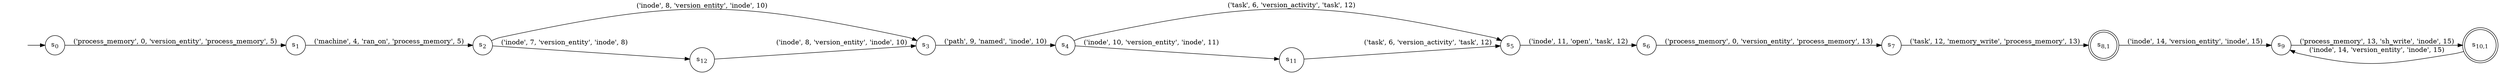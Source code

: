 digraph DFA {
    rankdir = LR;
    I [style = invis];
    I -> S0;
    S0 [label = <s<sub>0</sub>>, shape = circle];
    S1 [label = <s<sub>1</sub>>, shape = circle];
    S2 [label = <s<sub>2</sub>>, shape = circle];
    S3 [label = <s<sub>3</sub>>, shape = circle];
    S4 [label = <s<sub>4</sub>>, shape = circle];
    S5 [label = <s<sub>5</sub>>, shape = circle];
    S6 [label = <s<sub>6</sub>>, shape = circle];
    S7 [label = <s<sub>7</sub>>, shape = circle];
    S8 [label = <s<sub>8,1</sub>>, shape = circle, peripheries = 2];
    S9 [label = <s<sub>9</sub>>, shape = circle];
    S10 [label = <s<sub>10,1</sub>>, shape = circle, peripheries = 2];
    S10 -> S9 [label = "('inode', 14, 'version_entity', 'inode', 15)"];
    S9 -> S10 [label = "('process_memory', 13, 'sh_write', 'inode', 15)"];
    S8 -> S9 [label = "('inode', 14, 'version_entity', 'inode', 15)"];
    S7 -> S8 [label = "('task', 12, 'memory_write', 'process_memory', 13)"];
    S6 -> S7 [label = "('process_memory', 0, 'version_entity', 'process_memory', 13)"];
    S5 -> S6 [label = "('inode', 11, 'open', 'task', 12)"];
    S4 -> S5 [label = "('task', 6, 'version_activity', 'task', 12)"];
    S11 [label = <s<sub>11</sub>>, shape = circle];
    S11 -> S5 [label = "('task', 6, 'version_activity', 'task', 12)"];
    S4 -> S11 [label = "('inode', 10, 'version_entity', 'inode', 11)"];
    S3 -> S4 [label = "('path', 9, 'named', 'inode', 10)"];
    S2 -> S3 [label = "('inode', 8, 'version_entity', 'inode', 10)"];
    S12 [label = <s<sub>12</sub>>, shape = circle];
    S12 -> S3 [label = "('inode', 8, 'version_entity', 'inode', 10)"];
    S2 -> S12 [label = "('inode', 7, 'version_entity', 'inode', 8)"];
    S1 -> S2 [label = "('machine', 4, 'ran_on', 'process_memory', 5)"];
    S0 -> S1 [label = "('process_memory', 0, 'version_entity', 'process_memory', 5)"];
}
